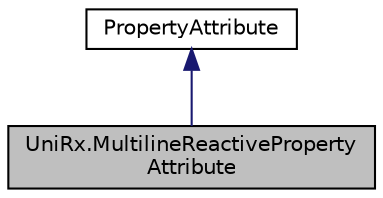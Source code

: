 digraph "UniRx.MultilineReactivePropertyAttribute"
{
 // LATEX_PDF_SIZE
  edge [fontname="Helvetica",fontsize="10",labelfontname="Helvetica",labelfontsize="10"];
  node [fontname="Helvetica",fontsize="10",shape=record];
  Node1 [label="UniRx.MultilineReactiveProperty\lAttribute",height=0.2,width=0.4,color="black", fillcolor="grey75", style="filled", fontcolor="black",tooltip="Enables multiline input field for StringReactiveProperty. Default line is 3."];
  Node2 -> Node1 [dir="back",color="midnightblue",fontsize="10",style="solid",fontname="Helvetica"];
  Node2 [label="PropertyAttribute",height=0.2,width=0.4,color="black", fillcolor="white", style="filled",tooltip=" "];
}
